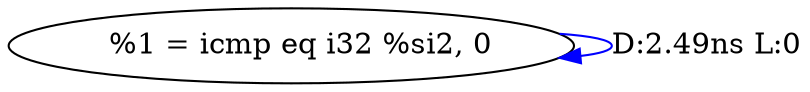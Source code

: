 digraph {
Node0x2b4b200[label="  %1 = icmp eq i32 %si2, 0"];
Node0x2b4b200 -> Node0x2b4b200[label="D:2.49ns L:0",color=blue];
}
